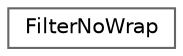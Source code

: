 digraph "Graphical Class Hierarchy"
{
 // INTERACTIVE_SVG=YES
 // LATEX_PDF_SIZE
  bgcolor="transparent";
  edge [fontname=Helvetica,fontsize=10,labelfontname=Helvetica,labelfontsize=10];
  node [fontname=Helvetica,fontsize=10,shape=box,height=0.2,width=0.4];
  rankdir="LR";
  Node0 [id="Node000000",label="FilterNoWrap",height=0.2,width=0.4,color="grey40", fillcolor="white", style="filled",URL="$d0/d84/class_filter_no_wrap.html",tooltip="The implementation of the \"default\" filter."];
}
